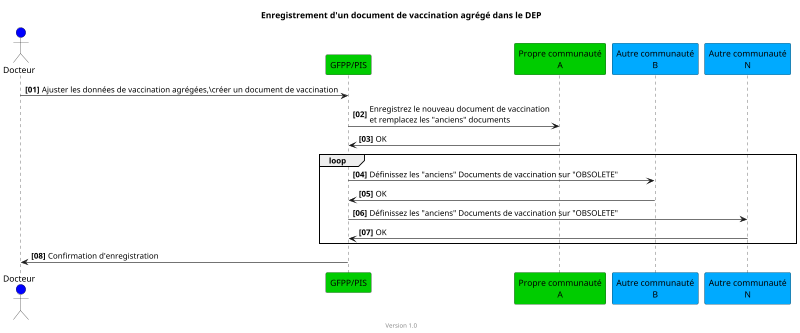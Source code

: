 @startuml
title Enregistrement d'un document de vaccination agrégé dans le DEP
footer Version 1.0
skinparam responseMessageBelowArrow true
scale max 800 width

actor Docteur #blue
participant "GFPP/PIS" #00CC00
participant "Propre communauté\nA" #00CC00
participant "Autre communauté\nB" #00aaff
participant "Autre communauté\nN" #00aaff

autonumber "<b>[00]"
Docteur -> "GFPP/PIS": Ajuster les données de vaccination agrégées,\créer un document de vaccination
"GFPP/PIS" -> "Propre communauté\nA": Enregistrez le nouveau document de vaccination\net remplacez les "anciens" documents
"Propre communauté\nA" -> "GFPP/PIS": OK

loop
"GFPP/PIS" -> "Autre communauté\nB": Définissez les "anciens" Documents de vaccination sur "OBSOLETE"
"Autre communauté\nB" -> "GFPP/PIS": OK

"GFPP/PIS" -> "Autre communauté\nN": Définissez les "anciens" Documents de vaccination sur "OBSOLETE"
"Autre communauté\nN" -> "GFPP/PIS": OK
end
"GFPP/PIS" -> Docteur: Confirmation d'enregistration

@enduml
